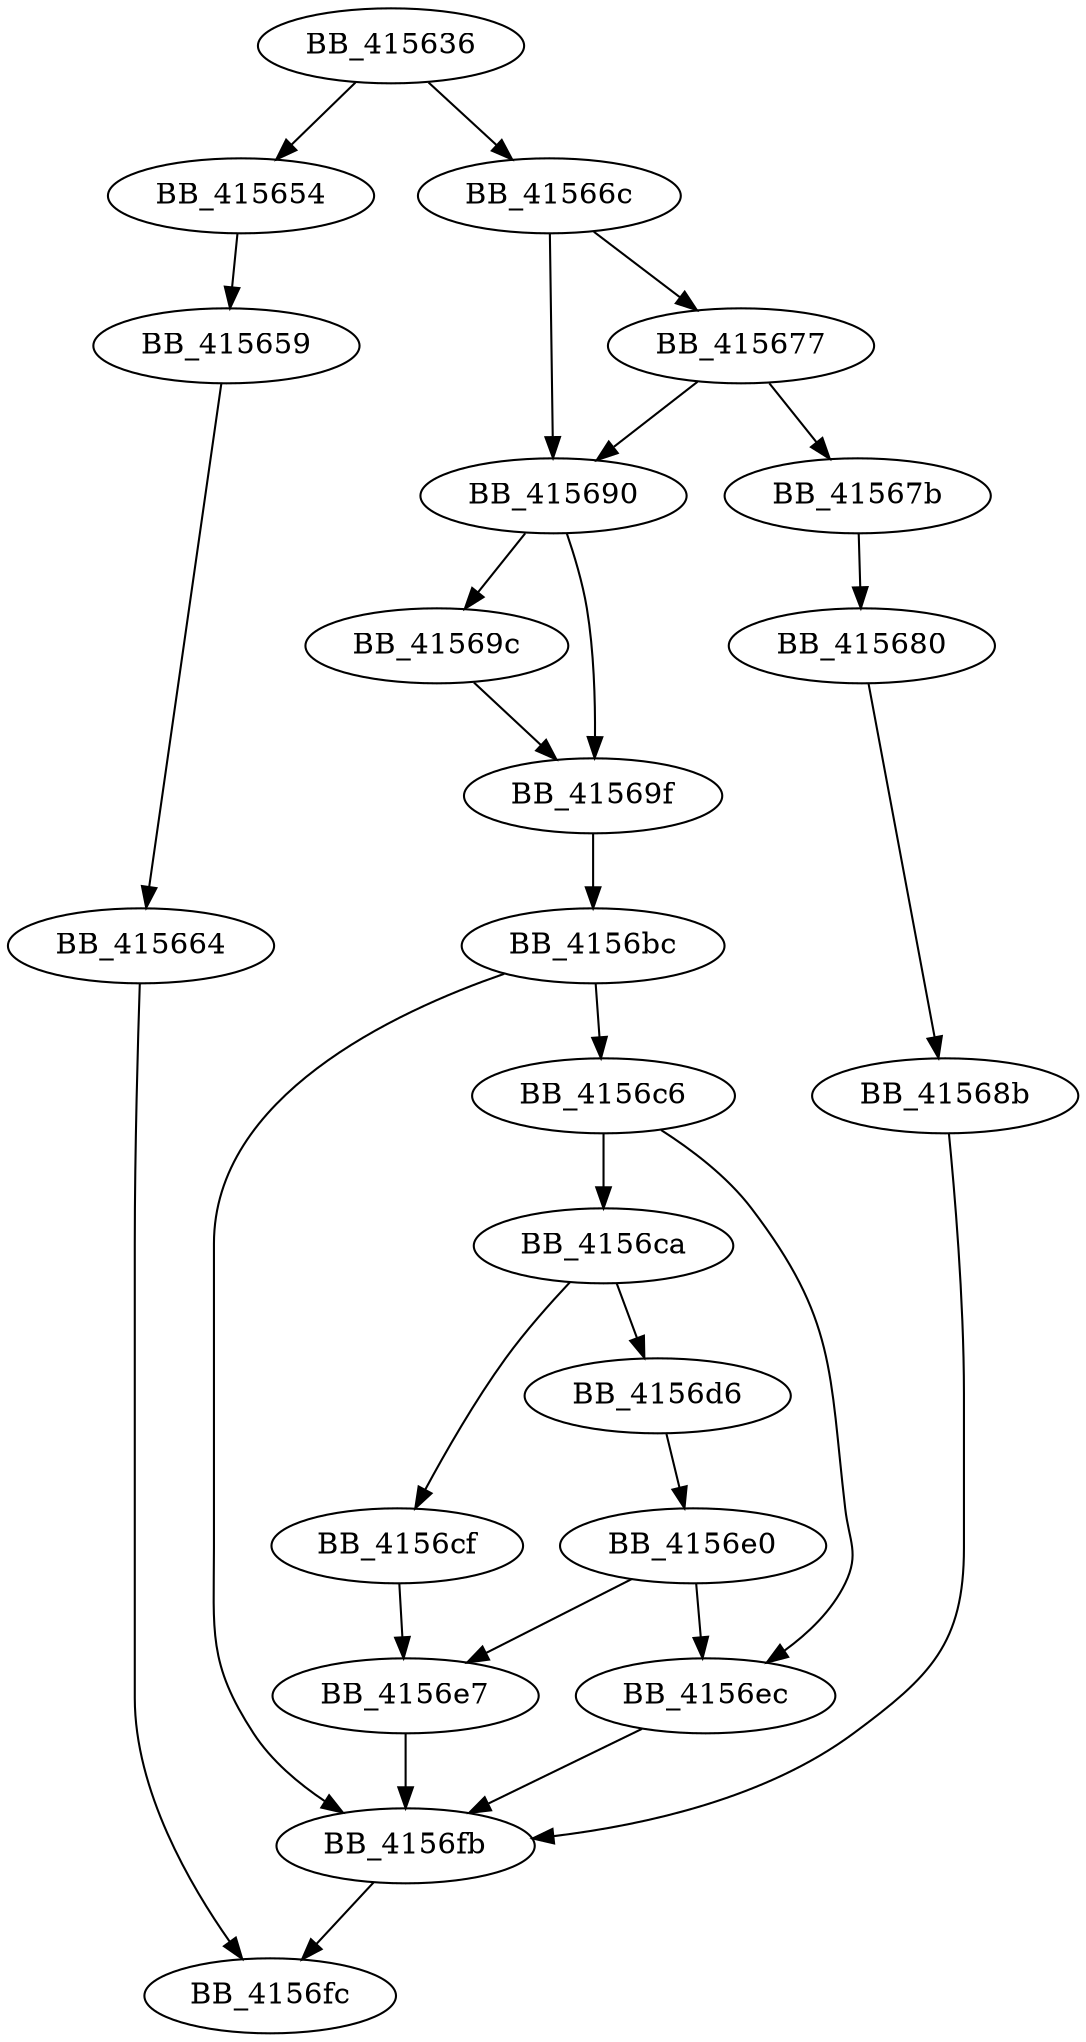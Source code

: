 DiGraph __vsnprintf_helper{
BB_415636->BB_415654
BB_415636->BB_41566c
BB_415654->BB_415659
BB_415659->BB_415664
BB_415664->BB_4156fc
BB_41566c->BB_415677
BB_41566c->BB_415690
BB_415677->BB_41567b
BB_415677->BB_415690
BB_41567b->BB_415680
BB_415680->BB_41568b
BB_41568b->BB_4156fb
BB_415690->BB_41569c
BB_415690->BB_41569f
BB_41569c->BB_41569f
BB_41569f->BB_4156bc
BB_4156bc->BB_4156c6
BB_4156bc->BB_4156fb
BB_4156c6->BB_4156ca
BB_4156c6->BB_4156ec
BB_4156ca->BB_4156cf
BB_4156ca->BB_4156d6
BB_4156cf->BB_4156e7
BB_4156d6->BB_4156e0
BB_4156e0->BB_4156e7
BB_4156e0->BB_4156ec
BB_4156e7->BB_4156fb
BB_4156ec->BB_4156fb
BB_4156fb->BB_4156fc
}
